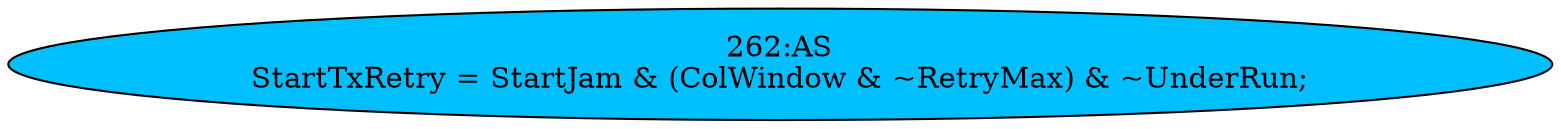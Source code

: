 strict digraph "" {
	node [label="\N"];
	"262:AS"	 [ast="<pyverilog.vparser.ast.Assign object at 0x7ff806729fd0>",
		def_var="['StartTxRetry']",
		fillcolor=deepskyblue,
		label="262:AS
StartTxRetry = StartJam & (ColWindow & ~RetryMax) & ~UnderRun;",
		statements="[]",
		style=filled,
		typ=Assign,
		use_var="['StartJam', 'ColWindow', 'RetryMax', 'UnderRun']"];
}
